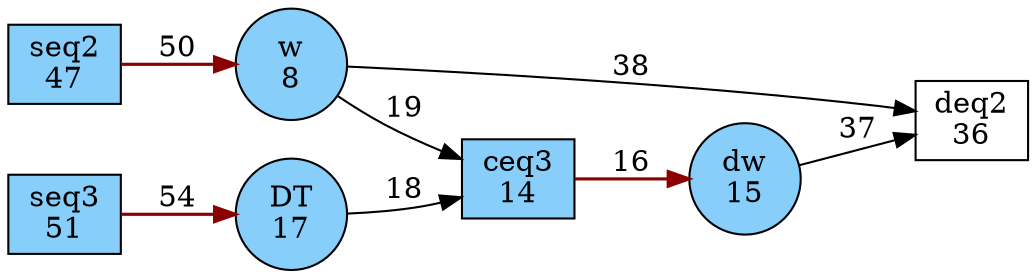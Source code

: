 digraph G {
rankdir = LR;
size ="8.5"
node [shape = box, fillcolor = lightskyblue, style = filled, label="ceq3
14"]; ceq3;
node [shape = box, fillcolor = white, style = filled, label="deq2
36"]; deq2;
node [shape = box, fillcolor = lightskyblue, style = filled, label="seq2
47"]; seq2;
node [shape = box, fillcolor = lightskyblue, style = filled, label="seq3
51"]; seq3;
node [shape = circle, fillcolor = lightskyblue, style = filled, label="w
8"]; w;
node [shape = circle, fillcolor = lightskyblue, style = filled, label="dw
15"]; dw;
node [shape = circle, fillcolor = lightskyblue, style = filled, label="DT
17"]; DT;
ceq3 -> dw [penwidth = 1.5, label = "16", color = red4 ];
DT -> ceq3 [penwidth = 1, label = "18"];
w -> ceq3 [penwidth = 1, label = "19"];
dw -> deq2 [penwidth = 1, label = "37"];
w -> deq2 [penwidth = 1, label = "38"];
seq2 -> w [penwidth = 1.5, label = "50", color = red4 ];
seq3 -> DT [penwidth = 1.5, label = "54", color = red4 ];
}
